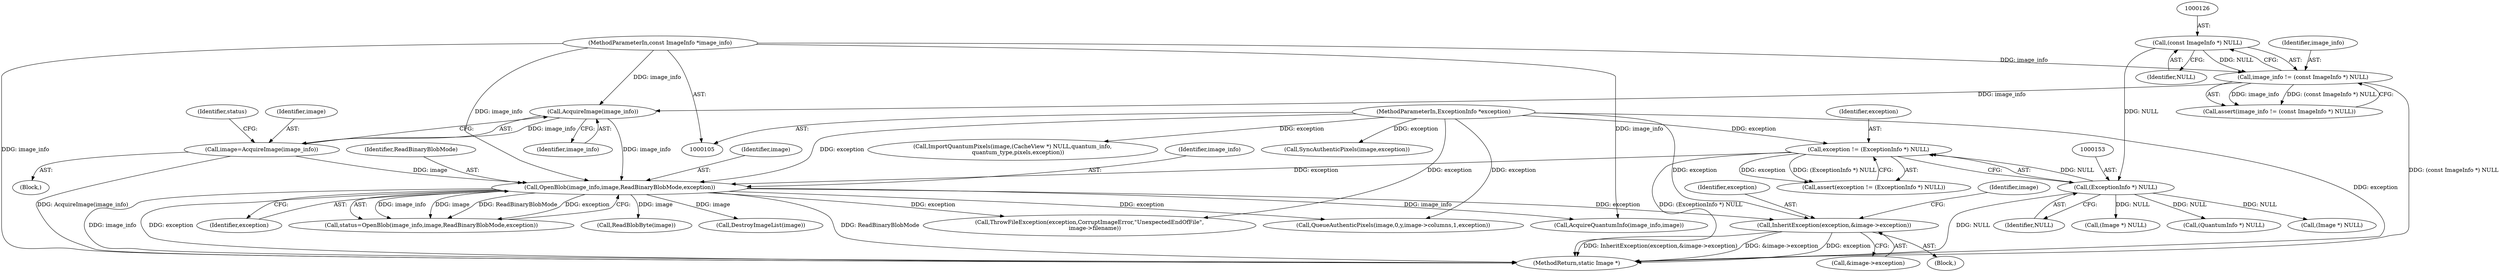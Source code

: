 digraph "0_ImageMagick_f6e9d0d9955e85bdd7540b251cd50d598dacc5e6_69@pointer" {
"1000502" [label="(Call,InheritException(exception,&image->exception))"];
"1000167" [label="(Call,OpenBlob(image_info,image,ReadBinaryBlobMode,exception))"];
"1000163" [label="(Call,AcquireImage(image_info))"];
"1000123" [label="(Call,image_info != (const ImageInfo *) NULL)"];
"1000106" [label="(MethodParameterIn,const ImageInfo *image_info)"];
"1000125" [label="(Call,(const ImageInfo *) NULL)"];
"1000161" [label="(Call,image=AcquireImage(image_info))"];
"1000150" [label="(Call,exception != (ExceptionInfo *) NULL)"];
"1000107" [label="(MethodParameterIn,ExceptionInfo *exception)"];
"1000152" [label="(Call,(ExceptionInfo *) NULL)"];
"1000182" [label="(Call,(Image *) NULL)"];
"1000166" [label="(Identifier,status)"];
"1000503" [label="(Identifier,exception)"];
"1000559" [label="(Call,QueueAuthenticPixels(image,0,y,image->columns,1,exception))"];
"1000122" [label="(Call,assert(image_info != (const ImageInfo *) NULL))"];
"1000151" [label="(Identifier,exception)"];
"1000627" [label="(Call,ThrowFileException(exception,CorruptImageError,\"UnexpectedEndOfFile\",\n      image->filename))"];
"1000167" [label="(Call,OpenBlob(image_info,image,ReadBinaryBlobMode,exception))"];
"1000502" [label="(Call,InheritException(exception,&image->exception))"];
"1000171" [label="(Identifier,exception)"];
"1000527" [label="(Call,(QuantumInfo *) NULL)"];
"1000165" [label="(Call,status=OpenBlob(image_info,image,ReadBinaryBlobMode,exception))"];
"1000504" [label="(Call,&image->exception)"];
"1000161" [label="(Call,image=AcquireImage(image_info))"];
"1000164" [label="(Identifier,image_info)"];
"1000108" [label="(Block,)"];
"1000169" [label="(Identifier,image)"];
"1000501" [label="(Block,)"];
"1000124" [label="(Identifier,image_info)"];
"1000107" [label="(MethodParameterIn,ExceptionInfo *exception)"];
"1000187" [label="(Call,ReadBlobByte(image))"];
"1000125" [label="(Call,(const ImageInfo *) NULL)"];
"1000127" [label="(Identifier,NULL)"];
"1000162" [label="(Identifier,image)"];
"1000168" [label="(Identifier,image_info)"];
"1000163" [label="(Call,AcquireImage(image_info))"];
"1000106" [label="(MethodParameterIn,const ImageInfo *image_info)"];
"1000202" [label="(Call,(Image *) NULL)"];
"1000149" [label="(Call,assert(exception != (ExceptionInfo *) NULL))"];
"1000154" [label="(Identifier,NULL)"];
"1000179" [label="(Call,DestroyImageList(image))"];
"1000510" [label="(Identifier,image)"];
"1000170" [label="(Identifier,ReadBinaryBlobMode)"];
"1000152" [label="(Call,(ExceptionInfo *) NULL)"];
"1000583" [label="(Call,ImportQuantumPixels(image,(CacheView *) NULL,quantum_info,\n      quantum_type,pixels,exception))"];
"1000150" [label="(Call,exception != (ExceptionInfo *) NULL)"];
"1000123" [label="(Call,image_info != (const ImageInfo *) NULL)"];
"1000521" [label="(Call,AcquireQuantumInfo(image_info,image))"];
"1000641" [label="(MethodReturn,static Image *)"];
"1000594" [label="(Call,SyncAuthenticPixels(image,exception))"];
"1000502" -> "1000501"  [label="AST: "];
"1000502" -> "1000504"  [label="CFG: "];
"1000503" -> "1000502"  [label="AST: "];
"1000504" -> "1000502"  [label="AST: "];
"1000510" -> "1000502"  [label="CFG: "];
"1000502" -> "1000641"  [label="DDG: exception"];
"1000502" -> "1000641"  [label="DDG: InheritException(exception,&image->exception)"];
"1000502" -> "1000641"  [label="DDG: &image->exception"];
"1000167" -> "1000502"  [label="DDG: exception"];
"1000107" -> "1000502"  [label="DDG: exception"];
"1000167" -> "1000165"  [label="AST: "];
"1000167" -> "1000171"  [label="CFG: "];
"1000168" -> "1000167"  [label="AST: "];
"1000169" -> "1000167"  [label="AST: "];
"1000170" -> "1000167"  [label="AST: "];
"1000171" -> "1000167"  [label="AST: "];
"1000165" -> "1000167"  [label="CFG: "];
"1000167" -> "1000641"  [label="DDG: image_info"];
"1000167" -> "1000641"  [label="DDG: exception"];
"1000167" -> "1000641"  [label="DDG: ReadBinaryBlobMode"];
"1000167" -> "1000165"  [label="DDG: image_info"];
"1000167" -> "1000165"  [label="DDG: image"];
"1000167" -> "1000165"  [label="DDG: ReadBinaryBlobMode"];
"1000167" -> "1000165"  [label="DDG: exception"];
"1000163" -> "1000167"  [label="DDG: image_info"];
"1000106" -> "1000167"  [label="DDG: image_info"];
"1000161" -> "1000167"  [label="DDG: image"];
"1000150" -> "1000167"  [label="DDG: exception"];
"1000107" -> "1000167"  [label="DDG: exception"];
"1000167" -> "1000179"  [label="DDG: image"];
"1000167" -> "1000187"  [label="DDG: image"];
"1000167" -> "1000521"  [label="DDG: image_info"];
"1000167" -> "1000559"  [label="DDG: exception"];
"1000167" -> "1000627"  [label="DDG: exception"];
"1000163" -> "1000161"  [label="AST: "];
"1000163" -> "1000164"  [label="CFG: "];
"1000164" -> "1000163"  [label="AST: "];
"1000161" -> "1000163"  [label="CFG: "];
"1000163" -> "1000161"  [label="DDG: image_info"];
"1000123" -> "1000163"  [label="DDG: image_info"];
"1000106" -> "1000163"  [label="DDG: image_info"];
"1000123" -> "1000122"  [label="AST: "];
"1000123" -> "1000125"  [label="CFG: "];
"1000124" -> "1000123"  [label="AST: "];
"1000125" -> "1000123"  [label="AST: "];
"1000122" -> "1000123"  [label="CFG: "];
"1000123" -> "1000641"  [label="DDG: (const ImageInfo *) NULL"];
"1000123" -> "1000122"  [label="DDG: image_info"];
"1000123" -> "1000122"  [label="DDG: (const ImageInfo *) NULL"];
"1000106" -> "1000123"  [label="DDG: image_info"];
"1000125" -> "1000123"  [label="DDG: NULL"];
"1000106" -> "1000105"  [label="AST: "];
"1000106" -> "1000641"  [label="DDG: image_info"];
"1000106" -> "1000521"  [label="DDG: image_info"];
"1000125" -> "1000127"  [label="CFG: "];
"1000126" -> "1000125"  [label="AST: "];
"1000127" -> "1000125"  [label="AST: "];
"1000125" -> "1000152"  [label="DDG: NULL"];
"1000161" -> "1000108"  [label="AST: "];
"1000162" -> "1000161"  [label="AST: "];
"1000166" -> "1000161"  [label="CFG: "];
"1000161" -> "1000641"  [label="DDG: AcquireImage(image_info)"];
"1000150" -> "1000149"  [label="AST: "];
"1000150" -> "1000152"  [label="CFG: "];
"1000151" -> "1000150"  [label="AST: "];
"1000152" -> "1000150"  [label="AST: "];
"1000149" -> "1000150"  [label="CFG: "];
"1000150" -> "1000641"  [label="DDG: (ExceptionInfo *) NULL"];
"1000150" -> "1000149"  [label="DDG: exception"];
"1000150" -> "1000149"  [label="DDG: (ExceptionInfo *) NULL"];
"1000107" -> "1000150"  [label="DDG: exception"];
"1000152" -> "1000150"  [label="DDG: NULL"];
"1000107" -> "1000105"  [label="AST: "];
"1000107" -> "1000641"  [label="DDG: exception"];
"1000107" -> "1000559"  [label="DDG: exception"];
"1000107" -> "1000583"  [label="DDG: exception"];
"1000107" -> "1000594"  [label="DDG: exception"];
"1000107" -> "1000627"  [label="DDG: exception"];
"1000152" -> "1000154"  [label="CFG: "];
"1000153" -> "1000152"  [label="AST: "];
"1000154" -> "1000152"  [label="AST: "];
"1000152" -> "1000641"  [label="DDG: NULL"];
"1000152" -> "1000182"  [label="DDG: NULL"];
"1000152" -> "1000202"  [label="DDG: NULL"];
"1000152" -> "1000527"  [label="DDG: NULL"];
}
